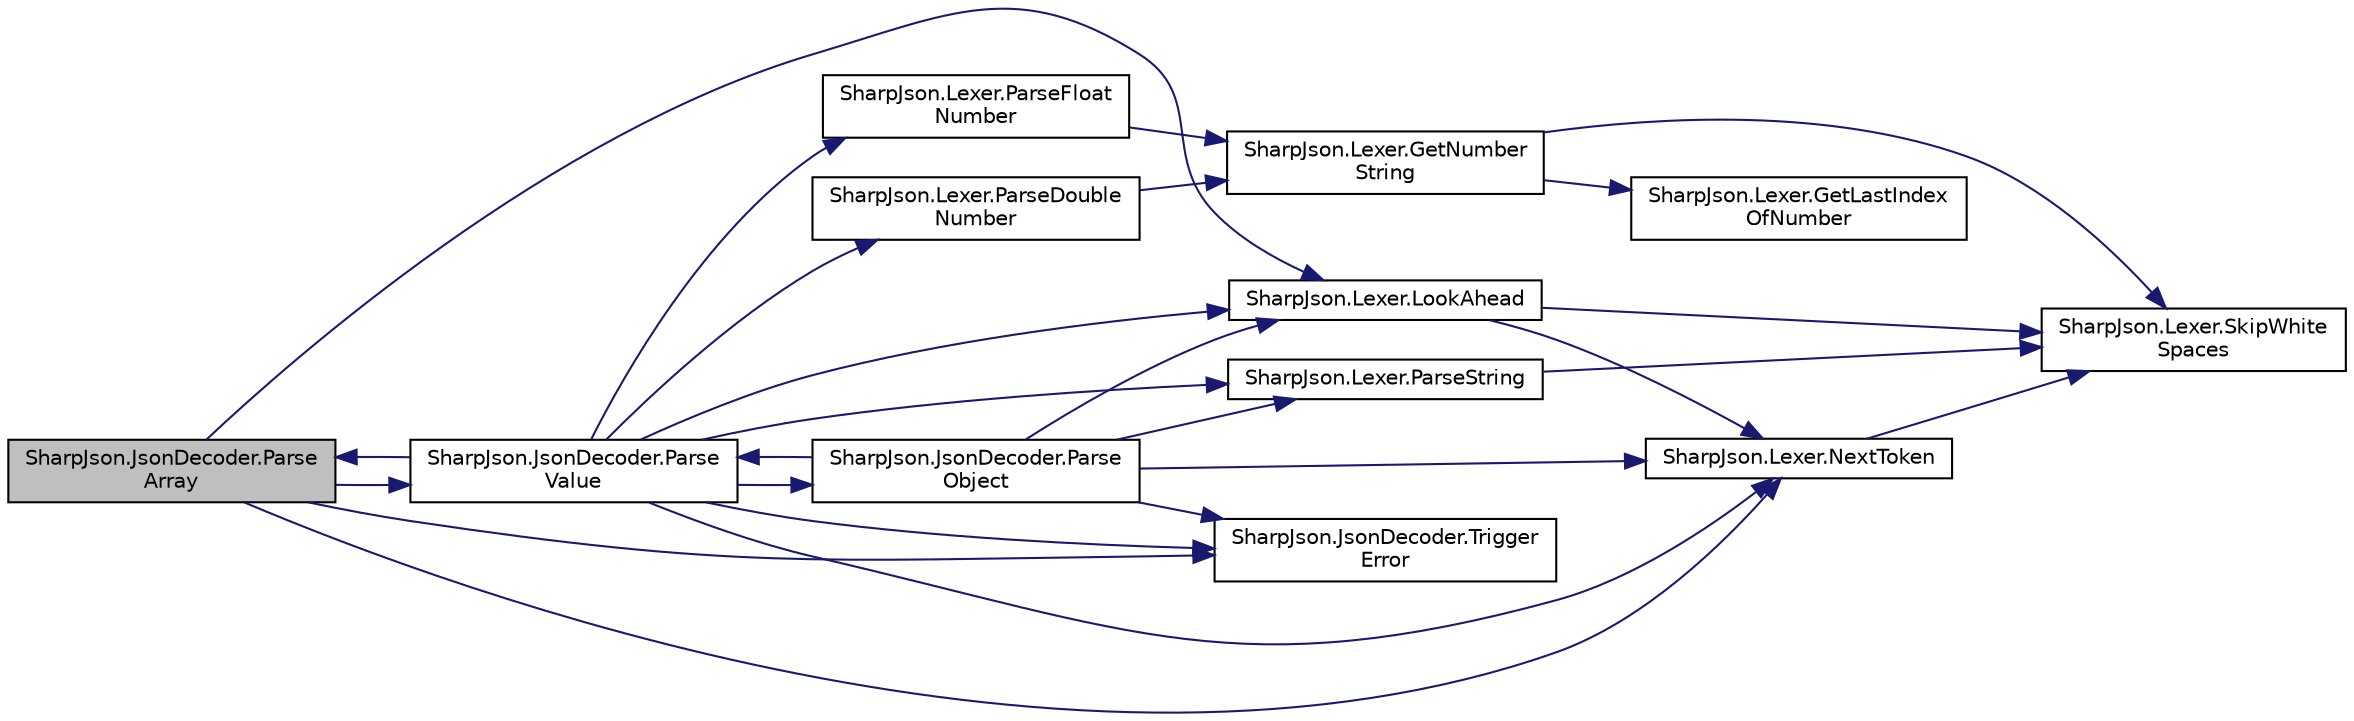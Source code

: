 digraph "SharpJson.JsonDecoder.ParseArray"
{
 // LATEX_PDF_SIZE
  edge [fontname="Helvetica",fontsize="10",labelfontname="Helvetica",labelfontsize="10"];
  node [fontname="Helvetica",fontsize="10",shape=record];
  rankdir="LR";
  Node1 [label="SharpJson.JsonDecoder.Parse\lArray",height=0.2,width=0.4,color="black", fillcolor="grey75", style="filled", fontcolor="black",tooltip=" "];
  Node1 -> Node2 [color="midnightblue",fontsize="10",style="solid"];
  Node2 [label="SharpJson.Lexer.LookAhead",height=0.2,width=0.4,color="black", fillcolor="white", style="filled",URL="$class_sharp_json_1_1_lexer.html#a220de50f8092ba08305379cf8bb38363",tooltip=" "];
  Node2 -> Node3 [color="midnightblue",fontsize="10",style="solid"];
  Node3 [label="SharpJson.Lexer.NextToken",height=0.2,width=0.4,color="black", fillcolor="white", style="filled",URL="$class_sharp_json_1_1_lexer.html#a2dafe2e9f3aa19f29e262a07ce597530",tooltip=" "];
  Node3 -> Node4 [color="midnightblue",fontsize="10",style="solid"];
  Node4 [label="SharpJson.Lexer.SkipWhite\lSpaces",height=0.2,width=0.4,color="black", fillcolor="white", style="filled",URL="$class_sharp_json_1_1_lexer.html#ac463df29435bb1cd854bebeaae1fd905",tooltip=" "];
  Node2 -> Node4 [color="midnightblue",fontsize="10",style="solid"];
  Node1 -> Node3 [color="midnightblue",fontsize="10",style="solid"];
  Node1 -> Node5 [color="midnightblue",fontsize="10",style="solid"];
  Node5 [label="SharpJson.JsonDecoder.Parse\lValue",height=0.2,width=0.4,color="black", fillcolor="white", style="filled",URL="$class_sharp_json_1_1_json_decoder.html#ad67cc8fc02cea01cd101c09631fb3d05",tooltip=" "];
  Node5 -> Node2 [color="midnightblue",fontsize="10",style="solid"];
  Node5 -> Node3 [color="midnightblue",fontsize="10",style="solid"];
  Node5 -> Node1 [color="midnightblue",fontsize="10",style="solid"];
  Node5 -> Node6 [color="midnightblue",fontsize="10",style="solid"];
  Node6 [label="SharpJson.Lexer.ParseDouble\lNumber",height=0.2,width=0.4,color="black", fillcolor="white", style="filled",URL="$class_sharp_json_1_1_lexer.html#a17df5147901bf78b35e4768ae98a03da",tooltip=" "];
  Node6 -> Node7 [color="midnightblue",fontsize="10",style="solid"];
  Node7 [label="SharpJson.Lexer.GetNumber\lString",height=0.2,width=0.4,color="black", fillcolor="white", style="filled",URL="$class_sharp_json_1_1_lexer.html#a23df576a4afdb21efd22e38fb9e780e2",tooltip=" "];
  Node7 -> Node8 [color="midnightblue",fontsize="10",style="solid"];
  Node8 [label="SharpJson.Lexer.GetLastIndex\lOfNumber",height=0.2,width=0.4,color="black", fillcolor="white", style="filled",URL="$class_sharp_json_1_1_lexer.html#ae99bc73124af03e765941f3510ce7c9f",tooltip=" "];
  Node7 -> Node4 [color="midnightblue",fontsize="10",style="solid"];
  Node5 -> Node9 [color="midnightblue",fontsize="10",style="solid"];
  Node9 [label="SharpJson.Lexer.ParseFloat\lNumber",height=0.2,width=0.4,color="black", fillcolor="white", style="filled",URL="$class_sharp_json_1_1_lexer.html#aea207308302033e727e342c8deb0fe5b",tooltip=" "];
  Node9 -> Node7 [color="midnightblue",fontsize="10",style="solid"];
  Node5 -> Node10 [color="midnightblue",fontsize="10",style="solid"];
  Node10 [label="SharpJson.JsonDecoder.Parse\lObject",height=0.2,width=0.4,color="black", fillcolor="white", style="filled",URL="$class_sharp_json_1_1_json_decoder.html#ad6d5d2ed661ee7fd724784616ebfff7b",tooltip=" "];
  Node10 -> Node2 [color="midnightblue",fontsize="10",style="solid"];
  Node10 -> Node3 [color="midnightblue",fontsize="10",style="solid"];
  Node10 -> Node11 [color="midnightblue",fontsize="10",style="solid"];
  Node11 [label="SharpJson.Lexer.ParseString",height=0.2,width=0.4,color="black", fillcolor="white", style="filled",URL="$class_sharp_json_1_1_lexer.html#a6b4182a915ee2fd3cfb2ed415dd9b644",tooltip=" "];
  Node11 -> Node4 [color="midnightblue",fontsize="10",style="solid"];
  Node10 -> Node5 [color="midnightblue",fontsize="10",style="solid"];
  Node10 -> Node12 [color="midnightblue",fontsize="10",style="solid"];
  Node12 [label="SharpJson.JsonDecoder.Trigger\lError",height=0.2,width=0.4,color="black", fillcolor="white", style="filled",URL="$class_sharp_json_1_1_json_decoder.html#a0835819f4bc401580a84999dfd03df1a",tooltip=" "];
  Node5 -> Node11 [color="midnightblue",fontsize="10",style="solid"];
  Node5 -> Node12 [color="midnightblue",fontsize="10",style="solid"];
  Node1 -> Node12 [color="midnightblue",fontsize="10",style="solid"];
}
